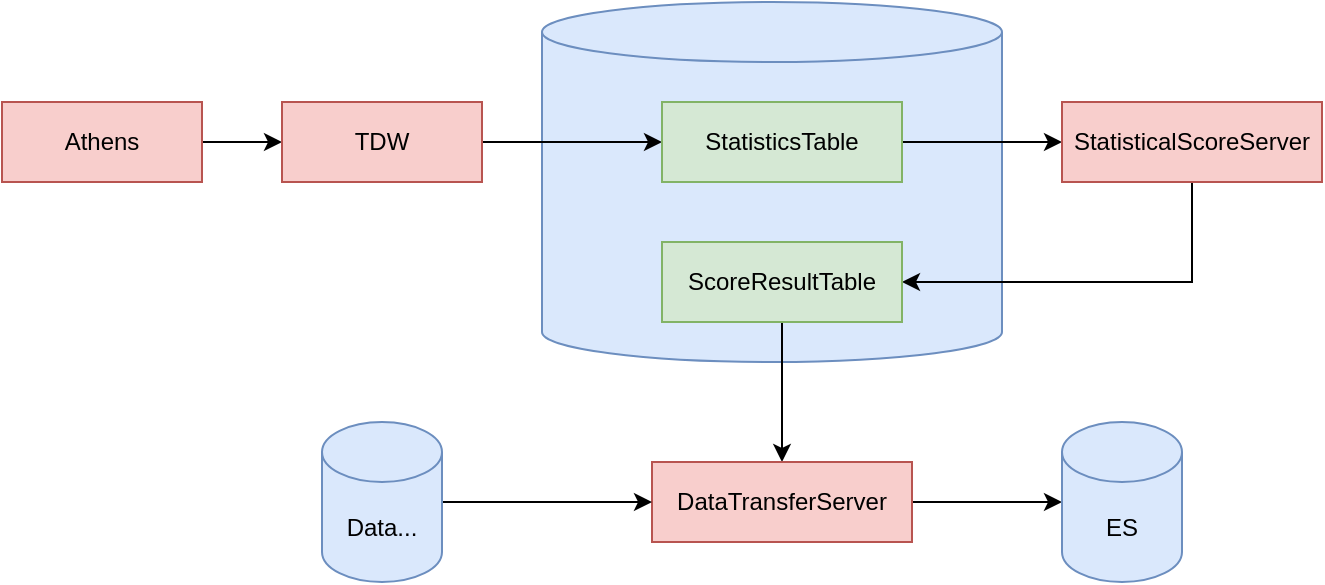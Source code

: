 <mxfile version="14.1.1" type="github">
  <diagram id="HtbQRe1uYgksSqaX1MDL" name="Page-1">
    <mxGraphModel dx="1722" dy="943" grid="1" gridSize="10" guides="1" tooltips="1" connect="1" arrows="1" fold="1" page="1" pageScale="1" pageWidth="827" pageHeight="1169" math="0" shadow="0">
      <root>
        <mxCell id="0" />
        <mxCell id="1" parent="0" />
        <mxCell id="SneHzdqeoLvJgb-y5VjT-8" value="" style="shape=cylinder3;whiteSpace=wrap;html=1;boundedLbl=1;backgroundOutline=1;size=15;fillColor=#dae8fc;strokeColor=#6c8ebf;" vertex="1" parent="1">
          <mxGeometry x="510" y="190" width="230" height="180" as="geometry" />
        </mxCell>
        <mxCell id="SneHzdqeoLvJgb-y5VjT-10" style="edgeStyle=orthogonalEdgeStyle;rounded=0;orthogonalLoop=1;jettySize=auto;html=1;" edge="1" parent="1" source="SneHzdqeoLvJgb-y5VjT-1" target="SneHzdqeoLvJgb-y5VjT-3">
          <mxGeometry relative="1" as="geometry" />
        </mxCell>
        <mxCell id="SneHzdqeoLvJgb-y5VjT-1" value="Athens" style="rounded=0;whiteSpace=wrap;html=1;fillColor=#f8cecc;strokeColor=#b85450;" vertex="1" parent="1">
          <mxGeometry x="240" y="240" width="100" height="40" as="geometry" />
        </mxCell>
        <mxCell id="SneHzdqeoLvJgb-y5VjT-9" style="edgeStyle=orthogonalEdgeStyle;rounded=0;orthogonalLoop=1;jettySize=auto;html=1;entryX=0;entryY=0.5;entryDx=0;entryDy=0;" edge="1" parent="1" source="SneHzdqeoLvJgb-y5VjT-3" target="SneHzdqeoLvJgb-y5VjT-4">
          <mxGeometry relative="1" as="geometry" />
        </mxCell>
        <mxCell id="SneHzdqeoLvJgb-y5VjT-3" value="TDW" style="rounded=0;whiteSpace=wrap;html=1;fillColor=#f8cecc;strokeColor=#b85450;" vertex="1" parent="1">
          <mxGeometry x="380" y="240" width="100" height="40" as="geometry" />
        </mxCell>
        <mxCell id="SneHzdqeoLvJgb-y5VjT-11" style="edgeStyle=orthogonalEdgeStyle;rounded=0;orthogonalLoop=1;jettySize=auto;html=1;" edge="1" parent="1" source="SneHzdqeoLvJgb-y5VjT-4" target="SneHzdqeoLvJgb-y5VjT-5">
          <mxGeometry relative="1" as="geometry" />
        </mxCell>
        <mxCell id="SneHzdqeoLvJgb-y5VjT-4" value="StatisticsTable" style="rounded=0;whiteSpace=wrap;html=1;fillColor=#d5e8d4;strokeColor=#82b366;" vertex="1" parent="1">
          <mxGeometry x="570" y="240" width="120" height="40" as="geometry" />
        </mxCell>
        <mxCell id="SneHzdqeoLvJgb-y5VjT-12" style="edgeStyle=orthogonalEdgeStyle;rounded=0;orthogonalLoop=1;jettySize=auto;html=1;entryX=1;entryY=0.5;entryDx=0;entryDy=0;" edge="1" parent="1" source="SneHzdqeoLvJgb-y5VjT-5" target="SneHzdqeoLvJgb-y5VjT-6">
          <mxGeometry relative="1" as="geometry">
            <Array as="points">
              <mxPoint x="835" y="330" />
            </Array>
          </mxGeometry>
        </mxCell>
        <mxCell id="SneHzdqeoLvJgb-y5VjT-5" value="&lt;font color=&quot;rgba(0, 0, 0, 0)&quot; face=&quot;monospace&quot;&gt;&lt;span style=&quot;font-size: 0px&quot;&gt;%3CmxGraphModel%3E%3Croot%3E%3CmxCell%20id%3D%220%22%2F%3E%3CmxCell%20id%3D%221%22%20parent%3D%220%22%2F%3E%3CmxCell%20id%3D%222%22%20value%3D%22%E7%BB%9F%E8%AE%A1%E6%89%93%E5%88%86Server%22%20style%3D%22rounded%3D0%3BwhiteSpace%3Dwrap%3Bhtml%3D1%3B%22%20vertex%3D%221%22%20parent%3D%221%22%3E%3CmxGeometry%20x%3D%22490%22%20y%3D%22340%22%20width%3D%22100%22%20height%3D%2240%22%20as%3D%22geometry%22%2F%3E%3C%2FmxCell%3E%3C%2Froot%3E%3C%2FmxGraphModel%3EStatisticalScore&lt;/span&gt;&lt;/font&gt;StatisticalScoreServer" style="rounded=0;whiteSpace=wrap;html=1;fillColor=#f8cecc;strokeColor=#b85450;" vertex="1" parent="1">
          <mxGeometry x="770" y="240" width="130" height="40" as="geometry" />
        </mxCell>
        <mxCell id="SneHzdqeoLvJgb-y5VjT-15" style="edgeStyle=orthogonalEdgeStyle;rounded=0;orthogonalLoop=1;jettySize=auto;html=1;" edge="1" parent="1" source="SneHzdqeoLvJgb-y5VjT-6" target="SneHzdqeoLvJgb-y5VjT-14">
          <mxGeometry relative="1" as="geometry" />
        </mxCell>
        <mxCell id="SneHzdqeoLvJgb-y5VjT-6" value="ScoreResultTable" style="rounded=0;whiteSpace=wrap;html=1;fillColor=#d5e8d4;strokeColor=#82b366;" vertex="1" parent="1">
          <mxGeometry x="570" y="310" width="120" height="40" as="geometry" />
        </mxCell>
        <mxCell id="SneHzdqeoLvJgb-y5VjT-18" style="edgeStyle=orthogonalEdgeStyle;rounded=0;orthogonalLoop=1;jettySize=auto;html=1;" edge="1" parent="1" source="SneHzdqeoLvJgb-y5VjT-14" target="SneHzdqeoLvJgb-y5VjT-17">
          <mxGeometry relative="1" as="geometry" />
        </mxCell>
        <mxCell id="SneHzdqeoLvJgb-y5VjT-14" value="&lt;font color=&quot;rgba(0, 0, 0, 0)&quot; face=&quot;monospace&quot;&gt;&lt;span style=&quot;font-size: 0px&quot;&gt;%3CmxGraphModel%3E%3Croot%3E%3CmxCell%20id%3D%220%22%2F%3E%3CmxCell%20id%3D%221%22%20parent%3D%220%22%2F%3E%3CmxCell%20id%3D%222%22%20value%3D%22%E7%BB%9F%E8%AE%A1%E6%89%93%E5%88%86Server%22%20style%3D%22rounded%3D0%3BwhiteSpace%3Dwrap%3Bhtml%3D1%3B%22%20vertex%3D%221%22%20parent%3D%221%22%3E%3CmxGeometry%20x%3D%22490%22%20y%3D%22340%22%20width%3D%22100%22%20height%3D%2240%22%20as%3D%22geometry%22%2F%3E%3C%2FmxCell%3E%3C%2Froot%3E%3C%2FmxGraphModel%3EStatisticalScoreDD&lt;/span&gt;&lt;/font&gt;DataTransferServer" style="rounded=0;whiteSpace=wrap;html=1;fillColor=#f8cecc;strokeColor=#b85450;" vertex="1" parent="1">
          <mxGeometry x="565" y="420" width="130" height="40" as="geometry" />
        </mxCell>
        <mxCell id="SneHzdqeoLvJgb-y5VjT-17" value="ES" style="shape=cylinder3;whiteSpace=wrap;html=1;boundedLbl=1;backgroundOutline=1;size=15;fillColor=#dae8fc;strokeColor=#6c8ebf;" vertex="1" parent="1">
          <mxGeometry x="770" y="400" width="60" height="80" as="geometry" />
        </mxCell>
        <mxCell id="SneHzdqeoLvJgb-y5VjT-20" style="edgeStyle=orthogonalEdgeStyle;rounded=0;orthogonalLoop=1;jettySize=auto;html=1;" edge="1" parent="1" source="SneHzdqeoLvJgb-y5VjT-19" target="SneHzdqeoLvJgb-y5VjT-14">
          <mxGeometry relative="1" as="geometry" />
        </mxCell>
        <mxCell id="SneHzdqeoLvJgb-y5VjT-19" value="Data..." style="shape=cylinder3;whiteSpace=wrap;html=1;boundedLbl=1;backgroundOutline=1;size=15;fillColor=#dae8fc;strokeColor=#6c8ebf;" vertex="1" parent="1">
          <mxGeometry x="400" y="400" width="60" height="80" as="geometry" />
        </mxCell>
      </root>
    </mxGraphModel>
  </diagram>
</mxfile>
